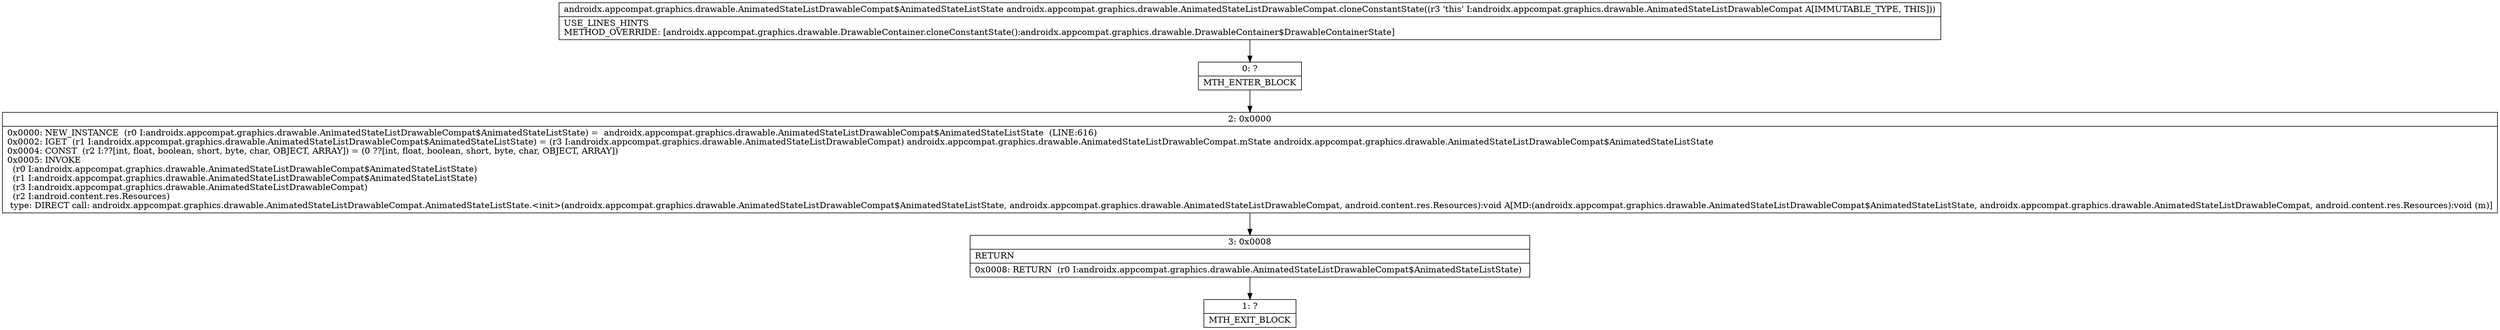 digraph "CFG forandroidx.appcompat.graphics.drawable.AnimatedStateListDrawableCompat.cloneConstantState()Landroidx\/appcompat\/graphics\/drawable\/AnimatedStateListDrawableCompat$AnimatedStateListState;" {
Node_0 [shape=record,label="{0\:\ ?|MTH_ENTER_BLOCK\l}"];
Node_2 [shape=record,label="{2\:\ 0x0000|0x0000: NEW_INSTANCE  (r0 I:androidx.appcompat.graphics.drawable.AnimatedStateListDrawableCompat$AnimatedStateListState) =  androidx.appcompat.graphics.drawable.AnimatedStateListDrawableCompat$AnimatedStateListState  (LINE:616)\l0x0002: IGET  (r1 I:androidx.appcompat.graphics.drawable.AnimatedStateListDrawableCompat$AnimatedStateListState) = (r3 I:androidx.appcompat.graphics.drawable.AnimatedStateListDrawableCompat) androidx.appcompat.graphics.drawable.AnimatedStateListDrawableCompat.mState androidx.appcompat.graphics.drawable.AnimatedStateListDrawableCompat$AnimatedStateListState \l0x0004: CONST  (r2 I:??[int, float, boolean, short, byte, char, OBJECT, ARRAY]) = (0 ??[int, float, boolean, short, byte, char, OBJECT, ARRAY]) \l0x0005: INVOKE  \l  (r0 I:androidx.appcompat.graphics.drawable.AnimatedStateListDrawableCompat$AnimatedStateListState)\l  (r1 I:androidx.appcompat.graphics.drawable.AnimatedStateListDrawableCompat$AnimatedStateListState)\l  (r3 I:androidx.appcompat.graphics.drawable.AnimatedStateListDrawableCompat)\l  (r2 I:android.content.res.Resources)\l type: DIRECT call: androidx.appcompat.graphics.drawable.AnimatedStateListDrawableCompat.AnimatedStateListState.\<init\>(androidx.appcompat.graphics.drawable.AnimatedStateListDrawableCompat$AnimatedStateListState, androidx.appcompat.graphics.drawable.AnimatedStateListDrawableCompat, android.content.res.Resources):void A[MD:(androidx.appcompat.graphics.drawable.AnimatedStateListDrawableCompat$AnimatedStateListState, androidx.appcompat.graphics.drawable.AnimatedStateListDrawableCompat, android.content.res.Resources):void (m)]\l}"];
Node_3 [shape=record,label="{3\:\ 0x0008|RETURN\l|0x0008: RETURN  (r0 I:androidx.appcompat.graphics.drawable.AnimatedStateListDrawableCompat$AnimatedStateListState) \l}"];
Node_1 [shape=record,label="{1\:\ ?|MTH_EXIT_BLOCK\l}"];
MethodNode[shape=record,label="{androidx.appcompat.graphics.drawable.AnimatedStateListDrawableCompat$AnimatedStateListState androidx.appcompat.graphics.drawable.AnimatedStateListDrawableCompat.cloneConstantState((r3 'this' I:androidx.appcompat.graphics.drawable.AnimatedStateListDrawableCompat A[IMMUTABLE_TYPE, THIS]))  | USE_LINES_HINTS\lMETHOD_OVERRIDE: [androidx.appcompat.graphics.drawable.DrawableContainer.cloneConstantState():androidx.appcompat.graphics.drawable.DrawableContainer$DrawableContainerState]\l}"];
MethodNode -> Node_0;Node_0 -> Node_2;
Node_2 -> Node_3;
Node_3 -> Node_1;
}

